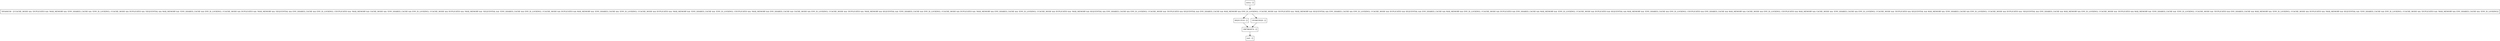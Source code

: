 digraph isOverBudget {
node [shape=record];
entry [label="entry - []"];
exit [label="exit - []"];
992013519 [label="992013519 - []"];
1918833029 [label="1918833029 - []"];
1867862674 [label="1867862674 - []"];
595406336 [label="595406336 - [(!CACHE_MODE && !DUPLICATES && !MAX_MEMORY && !ENV_SHARED_CACHE && !ENV_IS_LOCKING), (!CACHE_MODE && DUPLICATES && !SEQUENTIAL && MAX_MEMORY && !ENV_SHARED_CACHE && ENV_IS_LOCKING), (!CACHE_MODE && DUPLICATES && !MAX_MEMORY && !SEQUENTIAL && ENV_SHARED_CACHE && ENV_IS_LOCKING), (!DUPLICATES && !MAX_MEMORY && CACHE_MODE && !ENV_SHARED_CACHE && ENV_IS_LOCKING), (!CACHE_MODE && DUPLICATES && !MAX_MEMORY && !SEQUENTIAL && !ENV_SHARED_CACHE && ENV_IS_LOCKING), (!CACHE_MODE && DUPLICATES && MAX_MEMORY && !ENV_SHARED_CACHE && !ENV_IS_LOCKING), (!CACHE_MODE && DUPLICATES && !MAX_MEMORY && !ENV_SHARED_CACHE && !ENV_IS_LOCKING), (!DUPLICATES && !MAX_MEMORY && ENV_SHARED_CACHE && CACHE_MODE && ENV_IS_LOCKING), (!CACHE_MODE && !DUPLICATES && !MAX_MEMORY && SEQUENTIAL && !ENV_SHARED_CACHE && ENV_IS_LOCKING), (!CACHE_MODE && DUPLICATES && !MAX_MEMORY && ENV_SHARED_CACHE && !ENV_IS_LOCKING), (!CACHE_MODE && DUPLICATES && !MAX_MEMORY && SEQUENTIAL && ENV_SHARED_CACHE && ENV_IS_LOCKING), (!CACHE_MODE && !DUPLICATES && SEQUENTIAL && ENV_SHARED_CACHE && MAX_MEMORY && ENV_IS_LOCKING), (!CACHE_MODE && !DUPLICATES && !MAX_MEMORY && SEQUENTIAL && ENV_SHARED_CACHE && ENV_IS_LOCKING), (!CACHE_MODE && DUPLICATES && SEQUENTIAL && ENV_SHARED_CACHE && MAX_MEMORY && ENV_IS_LOCKING), (!CACHE_MODE && DUPLICATES && ENV_SHARED_CACHE && MAX_MEMORY && !ENV_IS_LOCKING), (!CACHE_MODE && DUPLICATES && SEQUENTIAL && MAX_MEMORY && !ENV_SHARED_CACHE && ENV_IS_LOCKING), (!DUPLICATES && ENV_SHARED_CACHE && MAX_MEMORY && CACHE_MODE && ENV_IS_LOCKING), (!DUPLICATES && MAX_MEMORY && CACHE_MODE && !ENV_SHARED_CACHE && ENV_IS_LOCKING), (!CACHE_MODE && !DUPLICATES && SEQUENTIAL && MAX_MEMORY && !ENV_SHARED_CACHE && ENV_IS_LOCKING), (!CACHE_MODE && DUPLICATES && !SEQUENTIAL && ENV_SHARED_CACHE && MAX_MEMORY && ENV_IS_LOCKING), (!CACHE_MODE && !DUPLICATES && MAX_MEMORY && !ENV_SHARED_CACHE && !ENV_IS_LOCKING), (!CACHE_MODE && !DUPLICATES && ENV_SHARED_CACHE && MAX_MEMORY && !ENV_IS_LOCKING), (!CACHE_MODE && DUPLICATES && !MAX_MEMORY && SEQUENTIAL && !ENV_SHARED_CACHE && ENV_IS_LOCKING), (!CACHE_MODE && !DUPLICATES && !MAX_MEMORY && ENV_SHARED_CACHE && !ENV_IS_LOCKING)]"];
entry;
exit;
entry -> 595406336;
992013519 -> 1867862674;
1918833029 -> 1867862674;
1867862674 -> exit;
595406336 -> 992013519;
595406336 -> 1918833029;
}
